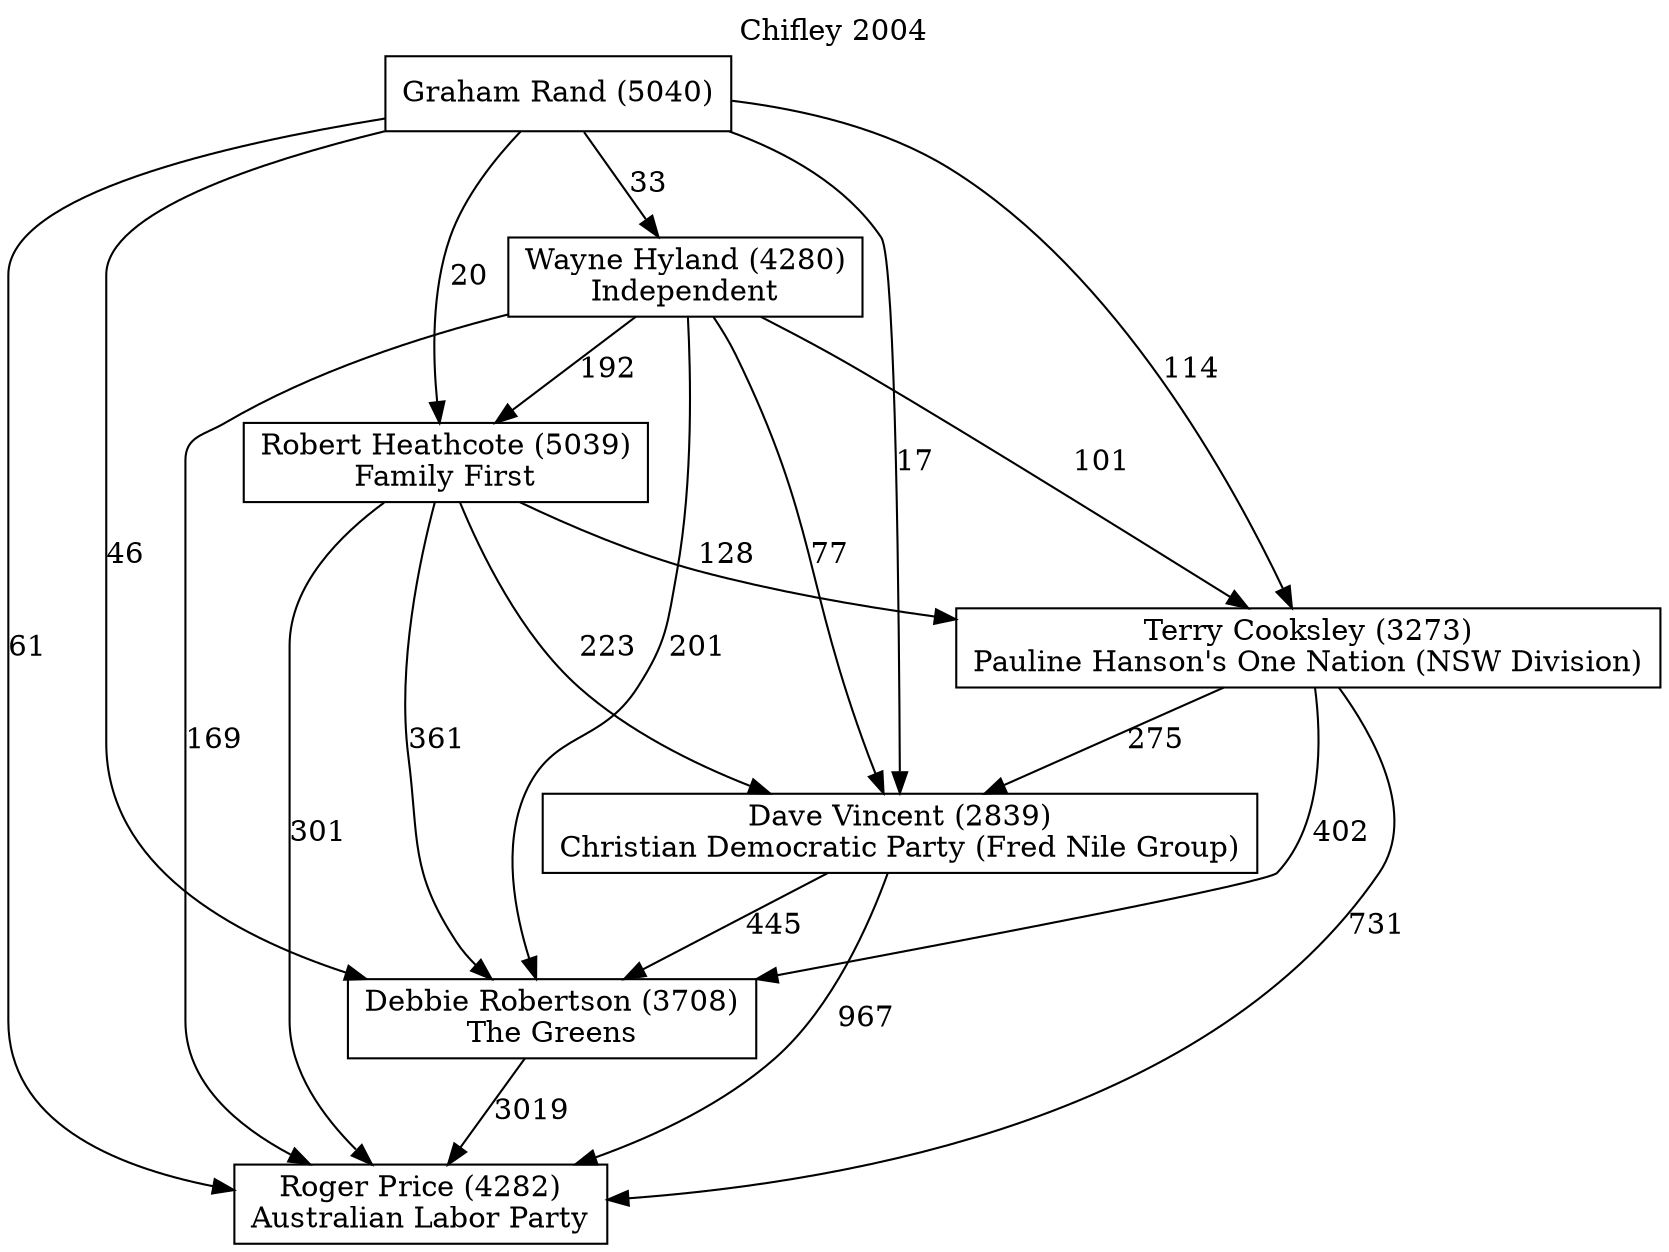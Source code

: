 // House preference flow
digraph "Roger Price (4282)_Chifley_2004" {
	graph [label="Chifley 2004" labelloc=t mclimit=10]
	node [shape=box]
	"Roger Price (4282)" [label="Roger Price (4282)
Australian Labor Party"]
	"Debbie Robertson (3708)" [label="Debbie Robertson (3708)
The Greens"]
	"Dave Vincent (2839)" [label="Dave Vincent (2839)
Christian Democratic Party (Fred Nile Group)"]
	"Terry Cooksley (3273)" [label="Terry Cooksley (3273)
Pauline Hanson's One Nation (NSW Division)"]
	"Robert Heathcote (5039)" [label="Robert Heathcote (5039)
Family First"]
	"Wayne Hyland (4280)" [label="Wayne Hyland (4280)
Independent"]
	"Graham Rand (5040)" [label="Graham Rand (5040)
"]
	"Debbie Robertson (3708)" -> "Roger Price (4282)" [label=3019]
	"Dave Vincent (2839)" -> "Debbie Robertson (3708)" [label=445]
	"Terry Cooksley (3273)" -> "Dave Vincent (2839)" [label=275]
	"Robert Heathcote (5039)" -> "Terry Cooksley (3273)" [label=128]
	"Wayne Hyland (4280)" -> "Robert Heathcote (5039)" [label=192]
	"Graham Rand (5040)" -> "Wayne Hyland (4280)" [label=33]
	"Dave Vincent (2839)" -> "Roger Price (4282)" [label=967]
	"Terry Cooksley (3273)" -> "Roger Price (4282)" [label=731]
	"Robert Heathcote (5039)" -> "Roger Price (4282)" [label=301]
	"Wayne Hyland (4280)" -> "Roger Price (4282)" [label=169]
	"Graham Rand (5040)" -> "Roger Price (4282)" [label=61]
	"Graham Rand (5040)" -> "Robert Heathcote (5039)" [label=20]
	"Wayne Hyland (4280)" -> "Terry Cooksley (3273)" [label=101]
	"Graham Rand (5040)" -> "Terry Cooksley (3273)" [label=114]
	"Robert Heathcote (5039)" -> "Dave Vincent (2839)" [label=223]
	"Wayne Hyland (4280)" -> "Dave Vincent (2839)" [label=77]
	"Graham Rand (5040)" -> "Dave Vincent (2839)" [label=17]
	"Terry Cooksley (3273)" -> "Debbie Robertson (3708)" [label=402]
	"Robert Heathcote (5039)" -> "Debbie Robertson (3708)" [label=361]
	"Wayne Hyland (4280)" -> "Debbie Robertson (3708)" [label=201]
	"Graham Rand (5040)" -> "Debbie Robertson (3708)" [label=46]
}
